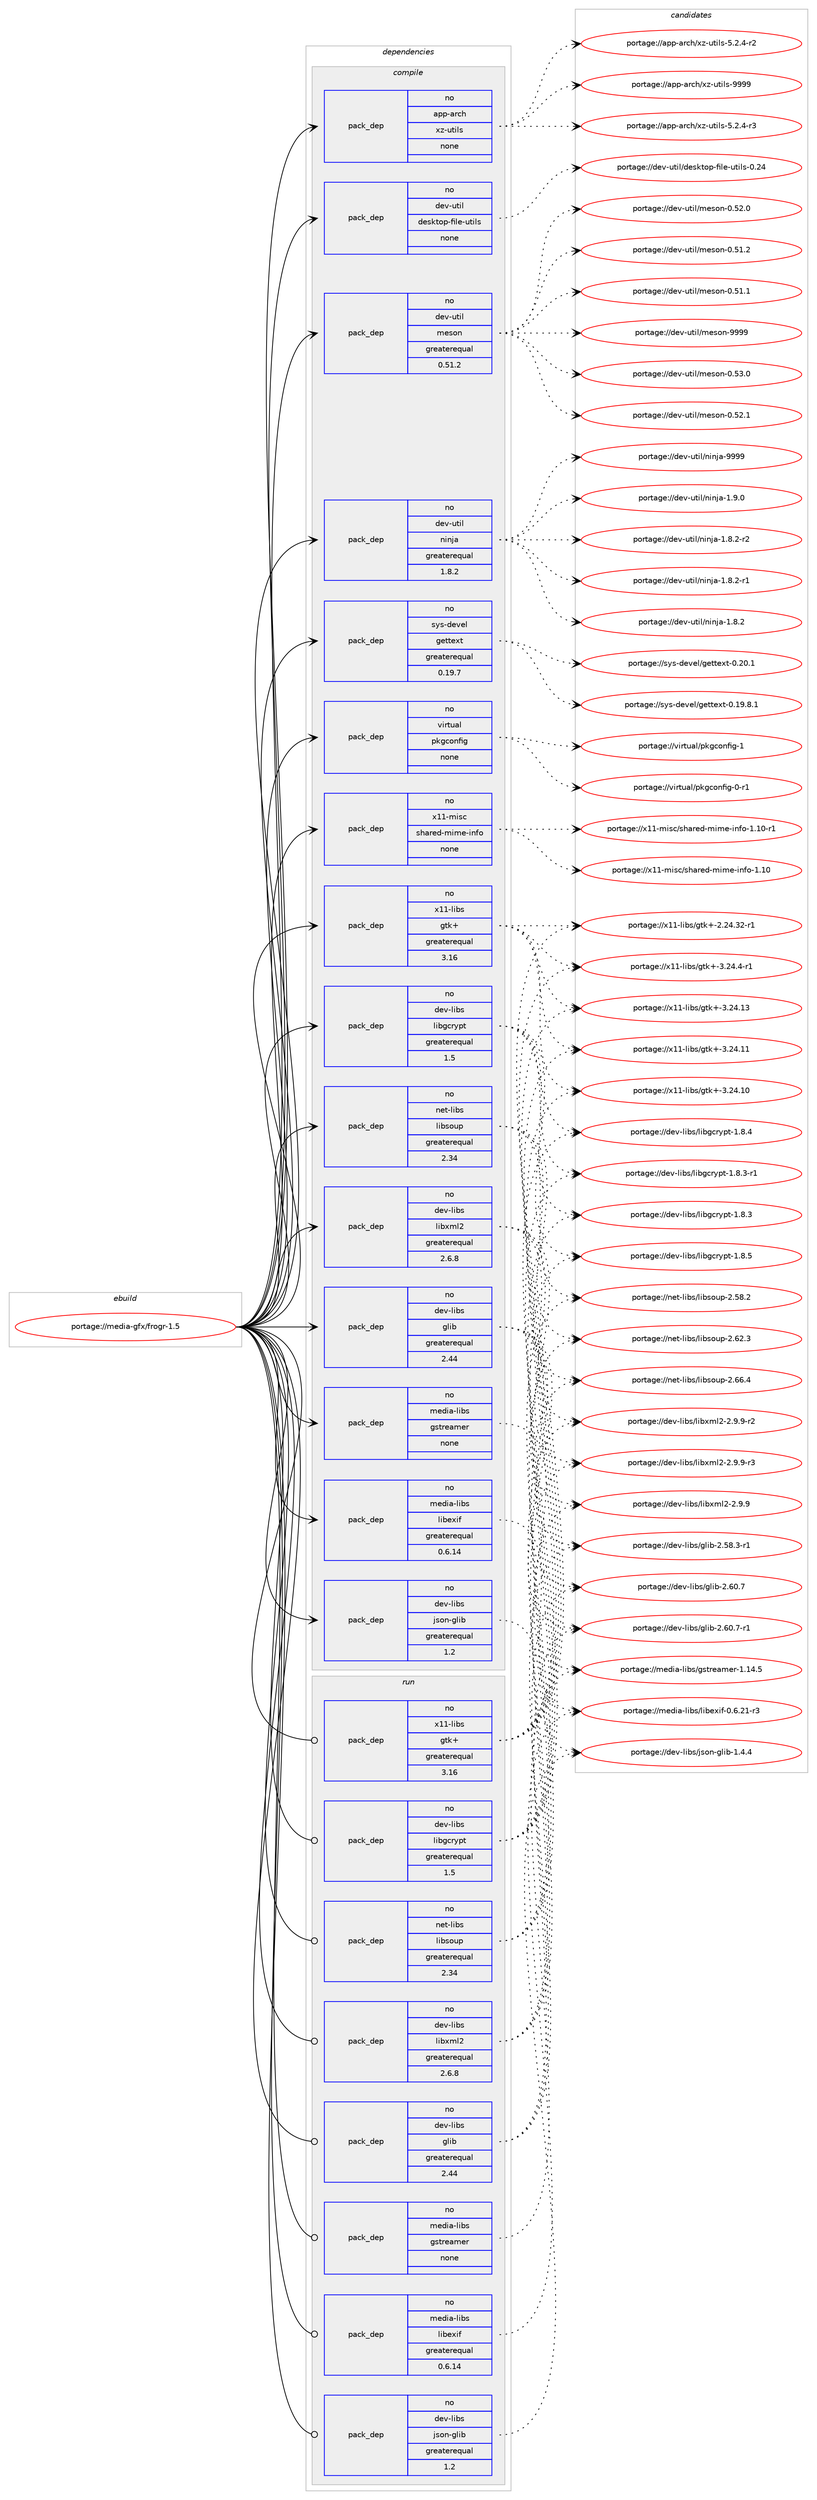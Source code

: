 digraph prolog {

# *************
# Graph options
# *************

newrank=true;
concentrate=true;
compound=true;
graph [rankdir=LR,fontname=Helvetica,fontsize=10,ranksep=1.5];#, ranksep=2.5, nodesep=0.2];
edge  [arrowhead=vee];
node  [fontname=Helvetica,fontsize=10];

# **********
# The ebuild
# **********

subgraph cluster_leftcol {
color=gray;
label=<<i>ebuild</i>>;
id [label="portage://media-gfx/frogr-1.5", color=red, width=4, href="../media-gfx/frogr-1.5.svg"];
}

# ****************
# The dependencies
# ****************

subgraph cluster_midcol {
color=gray;
label=<<i>dependencies</i>>;
subgraph cluster_compile {
fillcolor="#eeeeee";
style=filled;
label=<<i>compile</i>>;
subgraph pack169464 {
dependency224314 [label=<<TABLE BORDER="0" CELLBORDER="1" CELLSPACING="0" CELLPADDING="4" WIDTH="220"><TR><TD ROWSPAN="6" CELLPADDING="30">pack_dep</TD></TR><TR><TD WIDTH="110">no</TD></TR><TR><TD>app-arch</TD></TR><TR><TD>xz-utils</TD></TR><TR><TD>none</TD></TR><TR><TD></TD></TR></TABLE>>, shape=none, color=blue];
}
id:e -> dependency224314:w [weight=20,style="solid",arrowhead="vee"];
subgraph pack169465 {
dependency224315 [label=<<TABLE BORDER="0" CELLBORDER="1" CELLSPACING="0" CELLPADDING="4" WIDTH="220"><TR><TD ROWSPAN="6" CELLPADDING="30">pack_dep</TD></TR><TR><TD WIDTH="110">no</TD></TR><TR><TD>dev-libs</TD></TR><TR><TD>glib</TD></TR><TR><TD>greaterequal</TD></TR><TR><TD>2.44</TD></TR></TABLE>>, shape=none, color=blue];
}
id:e -> dependency224315:w [weight=20,style="solid",arrowhead="vee"];
subgraph pack169466 {
dependency224316 [label=<<TABLE BORDER="0" CELLBORDER="1" CELLSPACING="0" CELLPADDING="4" WIDTH="220"><TR><TD ROWSPAN="6" CELLPADDING="30">pack_dep</TD></TR><TR><TD WIDTH="110">no</TD></TR><TR><TD>dev-libs</TD></TR><TR><TD>json-glib</TD></TR><TR><TD>greaterequal</TD></TR><TR><TD>1.2</TD></TR></TABLE>>, shape=none, color=blue];
}
id:e -> dependency224316:w [weight=20,style="solid",arrowhead="vee"];
subgraph pack169467 {
dependency224317 [label=<<TABLE BORDER="0" CELLBORDER="1" CELLSPACING="0" CELLPADDING="4" WIDTH="220"><TR><TD ROWSPAN="6" CELLPADDING="30">pack_dep</TD></TR><TR><TD WIDTH="110">no</TD></TR><TR><TD>dev-libs</TD></TR><TR><TD>libgcrypt</TD></TR><TR><TD>greaterequal</TD></TR><TR><TD>1.5</TD></TR></TABLE>>, shape=none, color=blue];
}
id:e -> dependency224317:w [weight=20,style="solid",arrowhead="vee"];
subgraph pack169468 {
dependency224318 [label=<<TABLE BORDER="0" CELLBORDER="1" CELLSPACING="0" CELLPADDING="4" WIDTH="220"><TR><TD ROWSPAN="6" CELLPADDING="30">pack_dep</TD></TR><TR><TD WIDTH="110">no</TD></TR><TR><TD>dev-libs</TD></TR><TR><TD>libxml2</TD></TR><TR><TD>greaterequal</TD></TR><TR><TD>2.6.8</TD></TR></TABLE>>, shape=none, color=blue];
}
id:e -> dependency224318:w [weight=20,style="solid",arrowhead="vee"];
subgraph pack169469 {
dependency224319 [label=<<TABLE BORDER="0" CELLBORDER="1" CELLSPACING="0" CELLPADDING="4" WIDTH="220"><TR><TD ROWSPAN="6" CELLPADDING="30">pack_dep</TD></TR><TR><TD WIDTH="110">no</TD></TR><TR><TD>dev-util</TD></TR><TR><TD>desktop-file-utils</TD></TR><TR><TD>none</TD></TR><TR><TD></TD></TR></TABLE>>, shape=none, color=blue];
}
id:e -> dependency224319:w [weight=20,style="solid",arrowhead="vee"];
subgraph pack169470 {
dependency224320 [label=<<TABLE BORDER="0" CELLBORDER="1" CELLSPACING="0" CELLPADDING="4" WIDTH="220"><TR><TD ROWSPAN="6" CELLPADDING="30">pack_dep</TD></TR><TR><TD WIDTH="110">no</TD></TR><TR><TD>dev-util</TD></TR><TR><TD>meson</TD></TR><TR><TD>greaterequal</TD></TR><TR><TD>0.51.2</TD></TR></TABLE>>, shape=none, color=blue];
}
id:e -> dependency224320:w [weight=20,style="solid",arrowhead="vee"];
subgraph pack169471 {
dependency224321 [label=<<TABLE BORDER="0" CELLBORDER="1" CELLSPACING="0" CELLPADDING="4" WIDTH="220"><TR><TD ROWSPAN="6" CELLPADDING="30">pack_dep</TD></TR><TR><TD WIDTH="110">no</TD></TR><TR><TD>dev-util</TD></TR><TR><TD>ninja</TD></TR><TR><TD>greaterequal</TD></TR><TR><TD>1.8.2</TD></TR></TABLE>>, shape=none, color=blue];
}
id:e -> dependency224321:w [weight=20,style="solid",arrowhead="vee"];
subgraph pack169472 {
dependency224322 [label=<<TABLE BORDER="0" CELLBORDER="1" CELLSPACING="0" CELLPADDING="4" WIDTH="220"><TR><TD ROWSPAN="6" CELLPADDING="30">pack_dep</TD></TR><TR><TD WIDTH="110">no</TD></TR><TR><TD>media-libs</TD></TR><TR><TD>gstreamer</TD></TR><TR><TD>none</TD></TR><TR><TD></TD></TR></TABLE>>, shape=none, color=blue];
}
id:e -> dependency224322:w [weight=20,style="solid",arrowhead="vee"];
subgraph pack169473 {
dependency224323 [label=<<TABLE BORDER="0" CELLBORDER="1" CELLSPACING="0" CELLPADDING="4" WIDTH="220"><TR><TD ROWSPAN="6" CELLPADDING="30">pack_dep</TD></TR><TR><TD WIDTH="110">no</TD></TR><TR><TD>media-libs</TD></TR><TR><TD>libexif</TD></TR><TR><TD>greaterequal</TD></TR><TR><TD>0.6.14</TD></TR></TABLE>>, shape=none, color=blue];
}
id:e -> dependency224323:w [weight=20,style="solid",arrowhead="vee"];
subgraph pack169474 {
dependency224324 [label=<<TABLE BORDER="0" CELLBORDER="1" CELLSPACING="0" CELLPADDING="4" WIDTH="220"><TR><TD ROWSPAN="6" CELLPADDING="30">pack_dep</TD></TR><TR><TD WIDTH="110">no</TD></TR><TR><TD>net-libs</TD></TR><TR><TD>libsoup</TD></TR><TR><TD>greaterequal</TD></TR><TR><TD>2.34</TD></TR></TABLE>>, shape=none, color=blue];
}
id:e -> dependency224324:w [weight=20,style="solid",arrowhead="vee"];
subgraph pack169475 {
dependency224325 [label=<<TABLE BORDER="0" CELLBORDER="1" CELLSPACING="0" CELLPADDING="4" WIDTH="220"><TR><TD ROWSPAN="6" CELLPADDING="30">pack_dep</TD></TR><TR><TD WIDTH="110">no</TD></TR><TR><TD>sys-devel</TD></TR><TR><TD>gettext</TD></TR><TR><TD>greaterequal</TD></TR><TR><TD>0.19.7</TD></TR></TABLE>>, shape=none, color=blue];
}
id:e -> dependency224325:w [weight=20,style="solid",arrowhead="vee"];
subgraph pack169476 {
dependency224326 [label=<<TABLE BORDER="0" CELLBORDER="1" CELLSPACING="0" CELLPADDING="4" WIDTH="220"><TR><TD ROWSPAN="6" CELLPADDING="30">pack_dep</TD></TR><TR><TD WIDTH="110">no</TD></TR><TR><TD>virtual</TD></TR><TR><TD>pkgconfig</TD></TR><TR><TD>none</TD></TR><TR><TD></TD></TR></TABLE>>, shape=none, color=blue];
}
id:e -> dependency224326:w [weight=20,style="solid",arrowhead="vee"];
subgraph pack169477 {
dependency224327 [label=<<TABLE BORDER="0" CELLBORDER="1" CELLSPACING="0" CELLPADDING="4" WIDTH="220"><TR><TD ROWSPAN="6" CELLPADDING="30">pack_dep</TD></TR><TR><TD WIDTH="110">no</TD></TR><TR><TD>x11-libs</TD></TR><TR><TD>gtk+</TD></TR><TR><TD>greaterequal</TD></TR><TR><TD>3.16</TD></TR></TABLE>>, shape=none, color=blue];
}
id:e -> dependency224327:w [weight=20,style="solid",arrowhead="vee"];
subgraph pack169478 {
dependency224328 [label=<<TABLE BORDER="0" CELLBORDER="1" CELLSPACING="0" CELLPADDING="4" WIDTH="220"><TR><TD ROWSPAN="6" CELLPADDING="30">pack_dep</TD></TR><TR><TD WIDTH="110">no</TD></TR><TR><TD>x11-misc</TD></TR><TR><TD>shared-mime-info</TD></TR><TR><TD>none</TD></TR><TR><TD></TD></TR></TABLE>>, shape=none, color=blue];
}
id:e -> dependency224328:w [weight=20,style="solid",arrowhead="vee"];
}
subgraph cluster_compileandrun {
fillcolor="#eeeeee";
style=filled;
label=<<i>compile and run</i>>;
}
subgraph cluster_run {
fillcolor="#eeeeee";
style=filled;
label=<<i>run</i>>;
subgraph pack169479 {
dependency224329 [label=<<TABLE BORDER="0" CELLBORDER="1" CELLSPACING="0" CELLPADDING="4" WIDTH="220"><TR><TD ROWSPAN="6" CELLPADDING="30">pack_dep</TD></TR><TR><TD WIDTH="110">no</TD></TR><TR><TD>dev-libs</TD></TR><TR><TD>glib</TD></TR><TR><TD>greaterequal</TD></TR><TR><TD>2.44</TD></TR></TABLE>>, shape=none, color=blue];
}
id:e -> dependency224329:w [weight=20,style="solid",arrowhead="odot"];
subgraph pack169480 {
dependency224330 [label=<<TABLE BORDER="0" CELLBORDER="1" CELLSPACING="0" CELLPADDING="4" WIDTH="220"><TR><TD ROWSPAN="6" CELLPADDING="30">pack_dep</TD></TR><TR><TD WIDTH="110">no</TD></TR><TR><TD>dev-libs</TD></TR><TR><TD>json-glib</TD></TR><TR><TD>greaterequal</TD></TR><TR><TD>1.2</TD></TR></TABLE>>, shape=none, color=blue];
}
id:e -> dependency224330:w [weight=20,style="solid",arrowhead="odot"];
subgraph pack169481 {
dependency224331 [label=<<TABLE BORDER="0" CELLBORDER="1" CELLSPACING="0" CELLPADDING="4" WIDTH="220"><TR><TD ROWSPAN="6" CELLPADDING="30">pack_dep</TD></TR><TR><TD WIDTH="110">no</TD></TR><TR><TD>dev-libs</TD></TR><TR><TD>libgcrypt</TD></TR><TR><TD>greaterequal</TD></TR><TR><TD>1.5</TD></TR></TABLE>>, shape=none, color=blue];
}
id:e -> dependency224331:w [weight=20,style="solid",arrowhead="odot"];
subgraph pack169482 {
dependency224332 [label=<<TABLE BORDER="0" CELLBORDER="1" CELLSPACING="0" CELLPADDING="4" WIDTH="220"><TR><TD ROWSPAN="6" CELLPADDING="30">pack_dep</TD></TR><TR><TD WIDTH="110">no</TD></TR><TR><TD>dev-libs</TD></TR><TR><TD>libxml2</TD></TR><TR><TD>greaterequal</TD></TR><TR><TD>2.6.8</TD></TR></TABLE>>, shape=none, color=blue];
}
id:e -> dependency224332:w [weight=20,style="solid",arrowhead="odot"];
subgraph pack169483 {
dependency224333 [label=<<TABLE BORDER="0" CELLBORDER="1" CELLSPACING="0" CELLPADDING="4" WIDTH="220"><TR><TD ROWSPAN="6" CELLPADDING="30">pack_dep</TD></TR><TR><TD WIDTH="110">no</TD></TR><TR><TD>media-libs</TD></TR><TR><TD>gstreamer</TD></TR><TR><TD>none</TD></TR><TR><TD></TD></TR></TABLE>>, shape=none, color=blue];
}
id:e -> dependency224333:w [weight=20,style="solid",arrowhead="odot"];
subgraph pack169484 {
dependency224334 [label=<<TABLE BORDER="0" CELLBORDER="1" CELLSPACING="0" CELLPADDING="4" WIDTH="220"><TR><TD ROWSPAN="6" CELLPADDING="30">pack_dep</TD></TR><TR><TD WIDTH="110">no</TD></TR><TR><TD>media-libs</TD></TR><TR><TD>libexif</TD></TR><TR><TD>greaterequal</TD></TR><TR><TD>0.6.14</TD></TR></TABLE>>, shape=none, color=blue];
}
id:e -> dependency224334:w [weight=20,style="solid",arrowhead="odot"];
subgraph pack169485 {
dependency224335 [label=<<TABLE BORDER="0" CELLBORDER="1" CELLSPACING="0" CELLPADDING="4" WIDTH="220"><TR><TD ROWSPAN="6" CELLPADDING="30">pack_dep</TD></TR><TR><TD WIDTH="110">no</TD></TR><TR><TD>net-libs</TD></TR><TR><TD>libsoup</TD></TR><TR><TD>greaterequal</TD></TR><TR><TD>2.34</TD></TR></TABLE>>, shape=none, color=blue];
}
id:e -> dependency224335:w [weight=20,style="solid",arrowhead="odot"];
subgraph pack169486 {
dependency224336 [label=<<TABLE BORDER="0" CELLBORDER="1" CELLSPACING="0" CELLPADDING="4" WIDTH="220"><TR><TD ROWSPAN="6" CELLPADDING="30">pack_dep</TD></TR><TR><TD WIDTH="110">no</TD></TR><TR><TD>x11-libs</TD></TR><TR><TD>gtk+</TD></TR><TR><TD>greaterequal</TD></TR><TR><TD>3.16</TD></TR></TABLE>>, shape=none, color=blue];
}
id:e -> dependency224336:w [weight=20,style="solid",arrowhead="odot"];
}
}

# **************
# The candidates
# **************

subgraph cluster_choices {
rank=same;
color=gray;
label=<<i>candidates</i>>;

subgraph choice169464 {
color=black;
nodesep=1;
choice9711211245971149910447120122451171161051081154557575757 [label="portage://app-arch/xz-utils-9999", color=red, width=4,href="../app-arch/xz-utils-9999.svg"];
choice9711211245971149910447120122451171161051081154553465046524511451 [label="portage://app-arch/xz-utils-5.2.4-r3", color=red, width=4,href="../app-arch/xz-utils-5.2.4-r3.svg"];
choice9711211245971149910447120122451171161051081154553465046524511450 [label="portage://app-arch/xz-utils-5.2.4-r2", color=red, width=4,href="../app-arch/xz-utils-5.2.4-r2.svg"];
dependency224314:e -> choice9711211245971149910447120122451171161051081154557575757:w [style=dotted,weight="100"];
dependency224314:e -> choice9711211245971149910447120122451171161051081154553465046524511451:w [style=dotted,weight="100"];
dependency224314:e -> choice9711211245971149910447120122451171161051081154553465046524511450:w [style=dotted,weight="100"];
}
subgraph choice169465 {
color=black;
nodesep=1;
choice10010111845108105981154710310810598455046544846554511449 [label="portage://dev-libs/glib-2.60.7-r1", color=red, width=4,href="../dev-libs/glib-2.60.7-r1.svg"];
choice1001011184510810598115471031081059845504654484655 [label="portage://dev-libs/glib-2.60.7", color=red, width=4,href="../dev-libs/glib-2.60.7.svg"];
choice10010111845108105981154710310810598455046535646514511449 [label="portage://dev-libs/glib-2.58.3-r1", color=red, width=4,href="../dev-libs/glib-2.58.3-r1.svg"];
dependency224315:e -> choice10010111845108105981154710310810598455046544846554511449:w [style=dotted,weight="100"];
dependency224315:e -> choice1001011184510810598115471031081059845504654484655:w [style=dotted,weight="100"];
dependency224315:e -> choice10010111845108105981154710310810598455046535646514511449:w [style=dotted,weight="100"];
}
subgraph choice169466 {
color=black;
nodesep=1;
choice1001011184510810598115471061151111104510310810598454946524652 [label="portage://dev-libs/json-glib-1.4.4", color=red, width=4,href="../dev-libs/json-glib-1.4.4.svg"];
dependency224316:e -> choice1001011184510810598115471061151111104510310810598454946524652:w [style=dotted,weight="100"];
}
subgraph choice169467 {
color=black;
nodesep=1;
choice1001011184510810598115471081059810399114121112116454946564653 [label="portage://dev-libs/libgcrypt-1.8.5", color=red, width=4,href="../dev-libs/libgcrypt-1.8.5.svg"];
choice1001011184510810598115471081059810399114121112116454946564652 [label="portage://dev-libs/libgcrypt-1.8.4", color=red, width=4,href="../dev-libs/libgcrypt-1.8.4.svg"];
choice10010111845108105981154710810598103991141211121164549465646514511449 [label="portage://dev-libs/libgcrypt-1.8.3-r1", color=red, width=4,href="../dev-libs/libgcrypt-1.8.3-r1.svg"];
choice1001011184510810598115471081059810399114121112116454946564651 [label="portage://dev-libs/libgcrypt-1.8.3", color=red, width=4,href="../dev-libs/libgcrypt-1.8.3.svg"];
dependency224317:e -> choice1001011184510810598115471081059810399114121112116454946564653:w [style=dotted,weight="100"];
dependency224317:e -> choice1001011184510810598115471081059810399114121112116454946564652:w [style=dotted,weight="100"];
dependency224317:e -> choice10010111845108105981154710810598103991141211121164549465646514511449:w [style=dotted,weight="100"];
dependency224317:e -> choice1001011184510810598115471081059810399114121112116454946564651:w [style=dotted,weight="100"];
}
subgraph choice169468 {
color=black;
nodesep=1;
choice10010111845108105981154710810598120109108504550465746574511451 [label="portage://dev-libs/libxml2-2.9.9-r3", color=red, width=4,href="../dev-libs/libxml2-2.9.9-r3.svg"];
choice10010111845108105981154710810598120109108504550465746574511450 [label="portage://dev-libs/libxml2-2.9.9-r2", color=red, width=4,href="../dev-libs/libxml2-2.9.9-r2.svg"];
choice1001011184510810598115471081059812010910850455046574657 [label="portage://dev-libs/libxml2-2.9.9", color=red, width=4,href="../dev-libs/libxml2-2.9.9.svg"];
dependency224318:e -> choice10010111845108105981154710810598120109108504550465746574511451:w [style=dotted,weight="100"];
dependency224318:e -> choice10010111845108105981154710810598120109108504550465746574511450:w [style=dotted,weight="100"];
dependency224318:e -> choice1001011184510810598115471081059812010910850455046574657:w [style=dotted,weight="100"];
}
subgraph choice169469 {
color=black;
nodesep=1;
choice100101118451171161051084710010111510711611111245102105108101451171161051081154548465052 [label="portage://dev-util/desktop-file-utils-0.24", color=red, width=4,href="../dev-util/desktop-file-utils-0.24.svg"];
dependency224319:e -> choice100101118451171161051084710010111510711611111245102105108101451171161051081154548465052:w [style=dotted,weight="100"];
}
subgraph choice169470 {
color=black;
nodesep=1;
choice10010111845117116105108471091011151111104557575757 [label="portage://dev-util/meson-9999", color=red, width=4,href="../dev-util/meson-9999.svg"];
choice100101118451171161051084710910111511111045484653514648 [label="portage://dev-util/meson-0.53.0", color=red, width=4,href="../dev-util/meson-0.53.0.svg"];
choice100101118451171161051084710910111511111045484653504649 [label="portage://dev-util/meson-0.52.1", color=red, width=4,href="../dev-util/meson-0.52.1.svg"];
choice100101118451171161051084710910111511111045484653504648 [label="portage://dev-util/meson-0.52.0", color=red, width=4,href="../dev-util/meson-0.52.0.svg"];
choice100101118451171161051084710910111511111045484653494650 [label="portage://dev-util/meson-0.51.2", color=red, width=4,href="../dev-util/meson-0.51.2.svg"];
choice100101118451171161051084710910111511111045484653494649 [label="portage://dev-util/meson-0.51.1", color=red, width=4,href="../dev-util/meson-0.51.1.svg"];
dependency224320:e -> choice10010111845117116105108471091011151111104557575757:w [style=dotted,weight="100"];
dependency224320:e -> choice100101118451171161051084710910111511111045484653514648:w [style=dotted,weight="100"];
dependency224320:e -> choice100101118451171161051084710910111511111045484653504649:w [style=dotted,weight="100"];
dependency224320:e -> choice100101118451171161051084710910111511111045484653504648:w [style=dotted,weight="100"];
dependency224320:e -> choice100101118451171161051084710910111511111045484653494650:w [style=dotted,weight="100"];
dependency224320:e -> choice100101118451171161051084710910111511111045484653494649:w [style=dotted,weight="100"];
}
subgraph choice169471 {
color=black;
nodesep=1;
choice1001011184511711610510847110105110106974557575757 [label="portage://dev-util/ninja-9999", color=red, width=4,href="../dev-util/ninja-9999.svg"];
choice100101118451171161051084711010511010697454946574648 [label="portage://dev-util/ninja-1.9.0", color=red, width=4,href="../dev-util/ninja-1.9.0.svg"];
choice1001011184511711610510847110105110106974549465646504511450 [label="portage://dev-util/ninja-1.8.2-r2", color=red, width=4,href="../dev-util/ninja-1.8.2-r2.svg"];
choice1001011184511711610510847110105110106974549465646504511449 [label="portage://dev-util/ninja-1.8.2-r1", color=red, width=4,href="../dev-util/ninja-1.8.2-r1.svg"];
choice100101118451171161051084711010511010697454946564650 [label="portage://dev-util/ninja-1.8.2", color=red, width=4,href="../dev-util/ninja-1.8.2.svg"];
dependency224321:e -> choice1001011184511711610510847110105110106974557575757:w [style=dotted,weight="100"];
dependency224321:e -> choice100101118451171161051084711010511010697454946574648:w [style=dotted,weight="100"];
dependency224321:e -> choice1001011184511711610510847110105110106974549465646504511450:w [style=dotted,weight="100"];
dependency224321:e -> choice1001011184511711610510847110105110106974549465646504511449:w [style=dotted,weight="100"];
dependency224321:e -> choice100101118451171161051084711010511010697454946564650:w [style=dotted,weight="100"];
}
subgraph choice169472 {
color=black;
nodesep=1;
choice109101100105974510810598115471031151161141019710910111445494649524653 [label="portage://media-libs/gstreamer-1.14.5", color=red, width=4,href="../media-libs/gstreamer-1.14.5.svg"];
dependency224322:e -> choice109101100105974510810598115471031151161141019710910111445494649524653:w [style=dotted,weight="100"];
}
subgraph choice169473 {
color=black;
nodesep=1;
choice1091011001059745108105981154710810598101120105102454846544650494511451 [label="portage://media-libs/libexif-0.6.21-r3", color=red, width=4,href="../media-libs/libexif-0.6.21-r3.svg"];
dependency224323:e -> choice1091011001059745108105981154710810598101120105102454846544650494511451:w [style=dotted,weight="100"];
}
subgraph choice169474 {
color=black;
nodesep=1;
choice1101011164510810598115471081059811511111711245504654544652 [label="portage://net-libs/libsoup-2.66.4", color=red, width=4,href="../net-libs/libsoup-2.66.4.svg"];
choice1101011164510810598115471081059811511111711245504654504651 [label="portage://net-libs/libsoup-2.62.3", color=red, width=4,href="../net-libs/libsoup-2.62.3.svg"];
choice1101011164510810598115471081059811511111711245504653564650 [label="portage://net-libs/libsoup-2.58.2", color=red, width=4,href="../net-libs/libsoup-2.58.2.svg"];
dependency224324:e -> choice1101011164510810598115471081059811511111711245504654544652:w [style=dotted,weight="100"];
dependency224324:e -> choice1101011164510810598115471081059811511111711245504654504651:w [style=dotted,weight="100"];
dependency224324:e -> choice1101011164510810598115471081059811511111711245504653564650:w [style=dotted,weight="100"];
}
subgraph choice169475 {
color=black;
nodesep=1;
choice115121115451001011181011084710310111611610112011645484650484649 [label="portage://sys-devel/gettext-0.20.1", color=red, width=4,href="../sys-devel/gettext-0.20.1.svg"];
choice1151211154510010111810110847103101116116101120116454846495746564649 [label="portage://sys-devel/gettext-0.19.8.1", color=red, width=4,href="../sys-devel/gettext-0.19.8.1.svg"];
dependency224325:e -> choice115121115451001011181011084710310111611610112011645484650484649:w [style=dotted,weight="100"];
dependency224325:e -> choice1151211154510010111810110847103101116116101120116454846495746564649:w [style=dotted,weight="100"];
}
subgraph choice169476 {
color=black;
nodesep=1;
choice1181051141161179710847112107103991111101021051034549 [label="portage://virtual/pkgconfig-1", color=red, width=4,href="../virtual/pkgconfig-1.svg"];
choice11810511411611797108471121071039911111010210510345484511449 [label="portage://virtual/pkgconfig-0-r1", color=red, width=4,href="../virtual/pkgconfig-0-r1.svg"];
dependency224326:e -> choice1181051141161179710847112107103991111101021051034549:w [style=dotted,weight="100"];
dependency224326:e -> choice11810511411611797108471121071039911111010210510345484511449:w [style=dotted,weight="100"];
}
subgraph choice169477 {
color=black;
nodesep=1;
choice120494945108105981154710311610743455146505246524511449 [label="portage://x11-libs/gtk+-3.24.4-r1", color=red, width=4,href="../x11-libs/gtk+-3.24.4-r1.svg"];
choice1204949451081059811547103116107434551465052464951 [label="portage://x11-libs/gtk+-3.24.13", color=red, width=4,href="../x11-libs/gtk+-3.24.13.svg"];
choice1204949451081059811547103116107434551465052464949 [label="portage://x11-libs/gtk+-3.24.11", color=red, width=4,href="../x11-libs/gtk+-3.24.11.svg"];
choice1204949451081059811547103116107434551465052464948 [label="portage://x11-libs/gtk+-3.24.10", color=red, width=4,href="../x11-libs/gtk+-3.24.10.svg"];
choice12049494510810598115471031161074345504650524651504511449 [label="portage://x11-libs/gtk+-2.24.32-r1", color=red, width=4,href="../x11-libs/gtk+-2.24.32-r1.svg"];
dependency224327:e -> choice120494945108105981154710311610743455146505246524511449:w [style=dotted,weight="100"];
dependency224327:e -> choice1204949451081059811547103116107434551465052464951:w [style=dotted,weight="100"];
dependency224327:e -> choice1204949451081059811547103116107434551465052464949:w [style=dotted,weight="100"];
dependency224327:e -> choice1204949451081059811547103116107434551465052464948:w [style=dotted,weight="100"];
dependency224327:e -> choice12049494510810598115471031161074345504650524651504511449:w [style=dotted,weight="100"];
}
subgraph choice169478 {
color=black;
nodesep=1;
choice120494945109105115994711510497114101100451091051091014510511010211145494649484511449 [label="portage://x11-misc/shared-mime-info-1.10-r1", color=red, width=4,href="../x11-misc/shared-mime-info-1.10-r1.svg"];
choice12049494510910511599471151049711410110045109105109101451051101021114549464948 [label="portage://x11-misc/shared-mime-info-1.10", color=red, width=4,href="../x11-misc/shared-mime-info-1.10.svg"];
dependency224328:e -> choice120494945109105115994711510497114101100451091051091014510511010211145494649484511449:w [style=dotted,weight="100"];
dependency224328:e -> choice12049494510910511599471151049711410110045109105109101451051101021114549464948:w [style=dotted,weight="100"];
}
subgraph choice169479 {
color=black;
nodesep=1;
choice10010111845108105981154710310810598455046544846554511449 [label="portage://dev-libs/glib-2.60.7-r1", color=red, width=4,href="../dev-libs/glib-2.60.7-r1.svg"];
choice1001011184510810598115471031081059845504654484655 [label="portage://dev-libs/glib-2.60.7", color=red, width=4,href="../dev-libs/glib-2.60.7.svg"];
choice10010111845108105981154710310810598455046535646514511449 [label="portage://dev-libs/glib-2.58.3-r1", color=red, width=4,href="../dev-libs/glib-2.58.3-r1.svg"];
dependency224329:e -> choice10010111845108105981154710310810598455046544846554511449:w [style=dotted,weight="100"];
dependency224329:e -> choice1001011184510810598115471031081059845504654484655:w [style=dotted,weight="100"];
dependency224329:e -> choice10010111845108105981154710310810598455046535646514511449:w [style=dotted,weight="100"];
}
subgraph choice169480 {
color=black;
nodesep=1;
choice1001011184510810598115471061151111104510310810598454946524652 [label="portage://dev-libs/json-glib-1.4.4", color=red, width=4,href="../dev-libs/json-glib-1.4.4.svg"];
dependency224330:e -> choice1001011184510810598115471061151111104510310810598454946524652:w [style=dotted,weight="100"];
}
subgraph choice169481 {
color=black;
nodesep=1;
choice1001011184510810598115471081059810399114121112116454946564653 [label="portage://dev-libs/libgcrypt-1.8.5", color=red, width=4,href="../dev-libs/libgcrypt-1.8.5.svg"];
choice1001011184510810598115471081059810399114121112116454946564652 [label="portage://dev-libs/libgcrypt-1.8.4", color=red, width=4,href="../dev-libs/libgcrypt-1.8.4.svg"];
choice10010111845108105981154710810598103991141211121164549465646514511449 [label="portage://dev-libs/libgcrypt-1.8.3-r1", color=red, width=4,href="../dev-libs/libgcrypt-1.8.3-r1.svg"];
choice1001011184510810598115471081059810399114121112116454946564651 [label="portage://dev-libs/libgcrypt-1.8.3", color=red, width=4,href="../dev-libs/libgcrypt-1.8.3.svg"];
dependency224331:e -> choice1001011184510810598115471081059810399114121112116454946564653:w [style=dotted,weight="100"];
dependency224331:e -> choice1001011184510810598115471081059810399114121112116454946564652:w [style=dotted,weight="100"];
dependency224331:e -> choice10010111845108105981154710810598103991141211121164549465646514511449:w [style=dotted,weight="100"];
dependency224331:e -> choice1001011184510810598115471081059810399114121112116454946564651:w [style=dotted,weight="100"];
}
subgraph choice169482 {
color=black;
nodesep=1;
choice10010111845108105981154710810598120109108504550465746574511451 [label="portage://dev-libs/libxml2-2.9.9-r3", color=red, width=4,href="../dev-libs/libxml2-2.9.9-r3.svg"];
choice10010111845108105981154710810598120109108504550465746574511450 [label="portage://dev-libs/libxml2-2.9.9-r2", color=red, width=4,href="../dev-libs/libxml2-2.9.9-r2.svg"];
choice1001011184510810598115471081059812010910850455046574657 [label="portage://dev-libs/libxml2-2.9.9", color=red, width=4,href="../dev-libs/libxml2-2.9.9.svg"];
dependency224332:e -> choice10010111845108105981154710810598120109108504550465746574511451:w [style=dotted,weight="100"];
dependency224332:e -> choice10010111845108105981154710810598120109108504550465746574511450:w [style=dotted,weight="100"];
dependency224332:e -> choice1001011184510810598115471081059812010910850455046574657:w [style=dotted,weight="100"];
}
subgraph choice169483 {
color=black;
nodesep=1;
choice109101100105974510810598115471031151161141019710910111445494649524653 [label="portage://media-libs/gstreamer-1.14.5", color=red, width=4,href="../media-libs/gstreamer-1.14.5.svg"];
dependency224333:e -> choice109101100105974510810598115471031151161141019710910111445494649524653:w [style=dotted,weight="100"];
}
subgraph choice169484 {
color=black;
nodesep=1;
choice1091011001059745108105981154710810598101120105102454846544650494511451 [label="portage://media-libs/libexif-0.6.21-r3", color=red, width=4,href="../media-libs/libexif-0.6.21-r3.svg"];
dependency224334:e -> choice1091011001059745108105981154710810598101120105102454846544650494511451:w [style=dotted,weight="100"];
}
subgraph choice169485 {
color=black;
nodesep=1;
choice1101011164510810598115471081059811511111711245504654544652 [label="portage://net-libs/libsoup-2.66.4", color=red, width=4,href="../net-libs/libsoup-2.66.4.svg"];
choice1101011164510810598115471081059811511111711245504654504651 [label="portage://net-libs/libsoup-2.62.3", color=red, width=4,href="../net-libs/libsoup-2.62.3.svg"];
choice1101011164510810598115471081059811511111711245504653564650 [label="portage://net-libs/libsoup-2.58.2", color=red, width=4,href="../net-libs/libsoup-2.58.2.svg"];
dependency224335:e -> choice1101011164510810598115471081059811511111711245504654544652:w [style=dotted,weight="100"];
dependency224335:e -> choice1101011164510810598115471081059811511111711245504654504651:w [style=dotted,weight="100"];
dependency224335:e -> choice1101011164510810598115471081059811511111711245504653564650:w [style=dotted,weight="100"];
}
subgraph choice169486 {
color=black;
nodesep=1;
choice120494945108105981154710311610743455146505246524511449 [label="portage://x11-libs/gtk+-3.24.4-r1", color=red, width=4,href="../x11-libs/gtk+-3.24.4-r1.svg"];
choice1204949451081059811547103116107434551465052464951 [label="portage://x11-libs/gtk+-3.24.13", color=red, width=4,href="../x11-libs/gtk+-3.24.13.svg"];
choice1204949451081059811547103116107434551465052464949 [label="portage://x11-libs/gtk+-3.24.11", color=red, width=4,href="../x11-libs/gtk+-3.24.11.svg"];
choice1204949451081059811547103116107434551465052464948 [label="portage://x11-libs/gtk+-3.24.10", color=red, width=4,href="../x11-libs/gtk+-3.24.10.svg"];
choice12049494510810598115471031161074345504650524651504511449 [label="portage://x11-libs/gtk+-2.24.32-r1", color=red, width=4,href="../x11-libs/gtk+-2.24.32-r1.svg"];
dependency224336:e -> choice120494945108105981154710311610743455146505246524511449:w [style=dotted,weight="100"];
dependency224336:e -> choice1204949451081059811547103116107434551465052464951:w [style=dotted,weight="100"];
dependency224336:e -> choice1204949451081059811547103116107434551465052464949:w [style=dotted,weight="100"];
dependency224336:e -> choice1204949451081059811547103116107434551465052464948:w [style=dotted,weight="100"];
dependency224336:e -> choice12049494510810598115471031161074345504650524651504511449:w [style=dotted,weight="100"];
}
}

}
